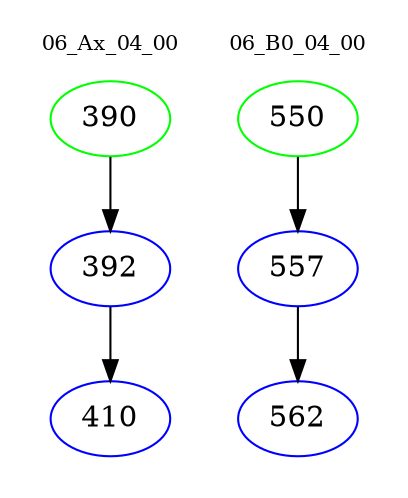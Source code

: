digraph{
subgraph cluster_0 {
color = white
label = "06_Ax_04_00";
fontsize=10;
T0_390 [label="390", color="green"]
T0_390 -> T0_392 [color="black"]
T0_392 [label="392", color="blue"]
T0_392 -> T0_410 [color="black"]
T0_410 [label="410", color="blue"]
}
subgraph cluster_1 {
color = white
label = "06_B0_04_00";
fontsize=10;
T1_550 [label="550", color="green"]
T1_550 -> T1_557 [color="black"]
T1_557 [label="557", color="blue"]
T1_557 -> T1_562 [color="black"]
T1_562 [label="562", color="blue"]
}
}
